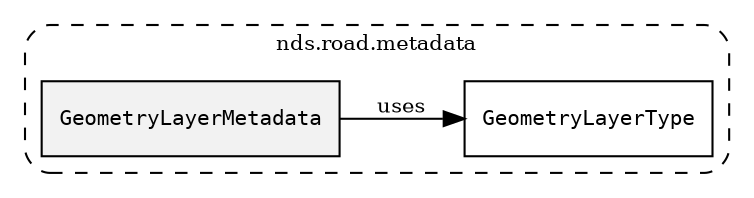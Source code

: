 /**
 * This dot file creates symbol collaboration diagram for GeometryLayerMetadata.
 */
digraph ZSERIO
{
    node [shape=box, fontsize=10];
    rankdir="LR";
    fontsize=10;
    tooltip="GeometryLayerMetadata collaboration diagram";

    subgraph "cluster_nds.road.metadata"
    {
        style="dashed, rounded";
        label="nds.road.metadata";
        tooltip="Package nds.road.metadata";
        href="../../../content/packages/nds.road.metadata.html#Package-nds-road-metadata";
        target="_parent";

        "GeometryLayerMetadata" [style="filled", fillcolor="#0000000D", target="_parent", label=<<font face="monospace"><table align="center" border="0" cellspacing="0" cellpadding="0"><tr><td href="../../../content/packages/nds.road.metadata.html#Structure-GeometryLayerMetadata" title="Structure defined in nds.road.metadata">GeometryLayerMetadata</td></tr></table></font>>];
        "GeometryLayerType" [target="_parent", label=<<font face="monospace"><table align="center" border="0" cellspacing="0" cellpadding="0"><tr><td href="../../../content/packages/nds.road.metadata.html#Enum-GeometryLayerType" title="Enum defined in nds.road.metadata">GeometryLayerType</td></tr></table></font>>];
    }

    "GeometryLayerMetadata" -> "GeometryLayerType" [label="uses", fontsize=10];
}
